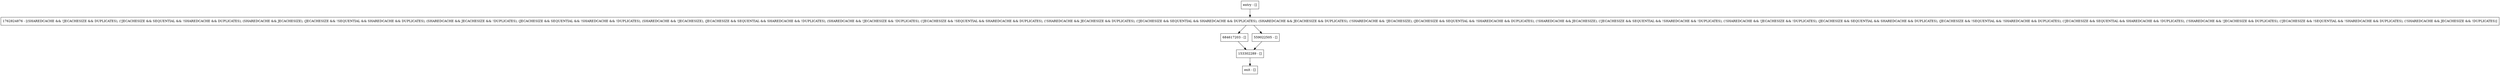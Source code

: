 digraph isOverBudget {
node [shape=record];
entry [label="entry - []"];
exit [label="exit - []"];
153302289 [label="153302289 - []"];
684617203 [label="684617203 - []"];
1762824876 [label="1762824876 - [(SHAREDCACHE && !JECACHESIZE && DUPLICATES), (!JECACHESIZE && SEQUENTIAL && !SHAREDCACHE && DUPLICATES), (SHAREDCACHE && JECACHESIZE), (JECACHESIZE && !SEQUENTIAL && SHAREDCACHE && DUPLICATES), (SHAREDCACHE && JECACHESIZE && !DUPLICATES), (JECACHESIZE && SEQUENTIAL && !SHAREDCACHE && !DUPLICATES), (SHAREDCACHE && !JECACHESIZE), (JECACHESIZE && SEQUENTIAL && SHAREDCACHE && !DUPLICATES), (SHAREDCACHE && !JECACHESIZE && !DUPLICATES), (!JECACHESIZE && !SEQUENTIAL && SHAREDCACHE && DUPLICATES), (!SHAREDCACHE && JECACHESIZE && DUPLICATES), (!JECACHESIZE && SEQUENTIAL && SHAREDCACHE && DUPLICATES), (SHAREDCACHE && JECACHESIZE && DUPLICATES), (!SHAREDCACHE && !JECACHESIZE), (JECACHESIZE && SEQUENTIAL && !SHAREDCACHE && DUPLICATES), (!SHAREDCACHE && JECACHESIZE), (!JECACHESIZE && SEQUENTIAL && !SHAREDCACHE && !DUPLICATES), (!SHAREDCACHE && !JECACHESIZE && !DUPLICATES), (JECACHESIZE && SEQUENTIAL && SHAREDCACHE && DUPLICATES), (JECACHESIZE && !SEQUENTIAL && !SHAREDCACHE && DUPLICATES), (!JECACHESIZE && SEQUENTIAL && SHAREDCACHE && !DUPLICATES), (!SHAREDCACHE && !JECACHESIZE && DUPLICATES), (!JECACHESIZE && !SEQUENTIAL && !SHAREDCACHE && DUPLICATES), (!SHAREDCACHE && JECACHESIZE && !DUPLICATES)]"];
559022505 [label="559022505 - []"];
entry;
exit;
entry -> 1762824876;
153302289 -> exit;
684617203 -> 153302289;
1762824876 -> 684617203;
1762824876 -> 559022505;
559022505 -> 153302289;
}
